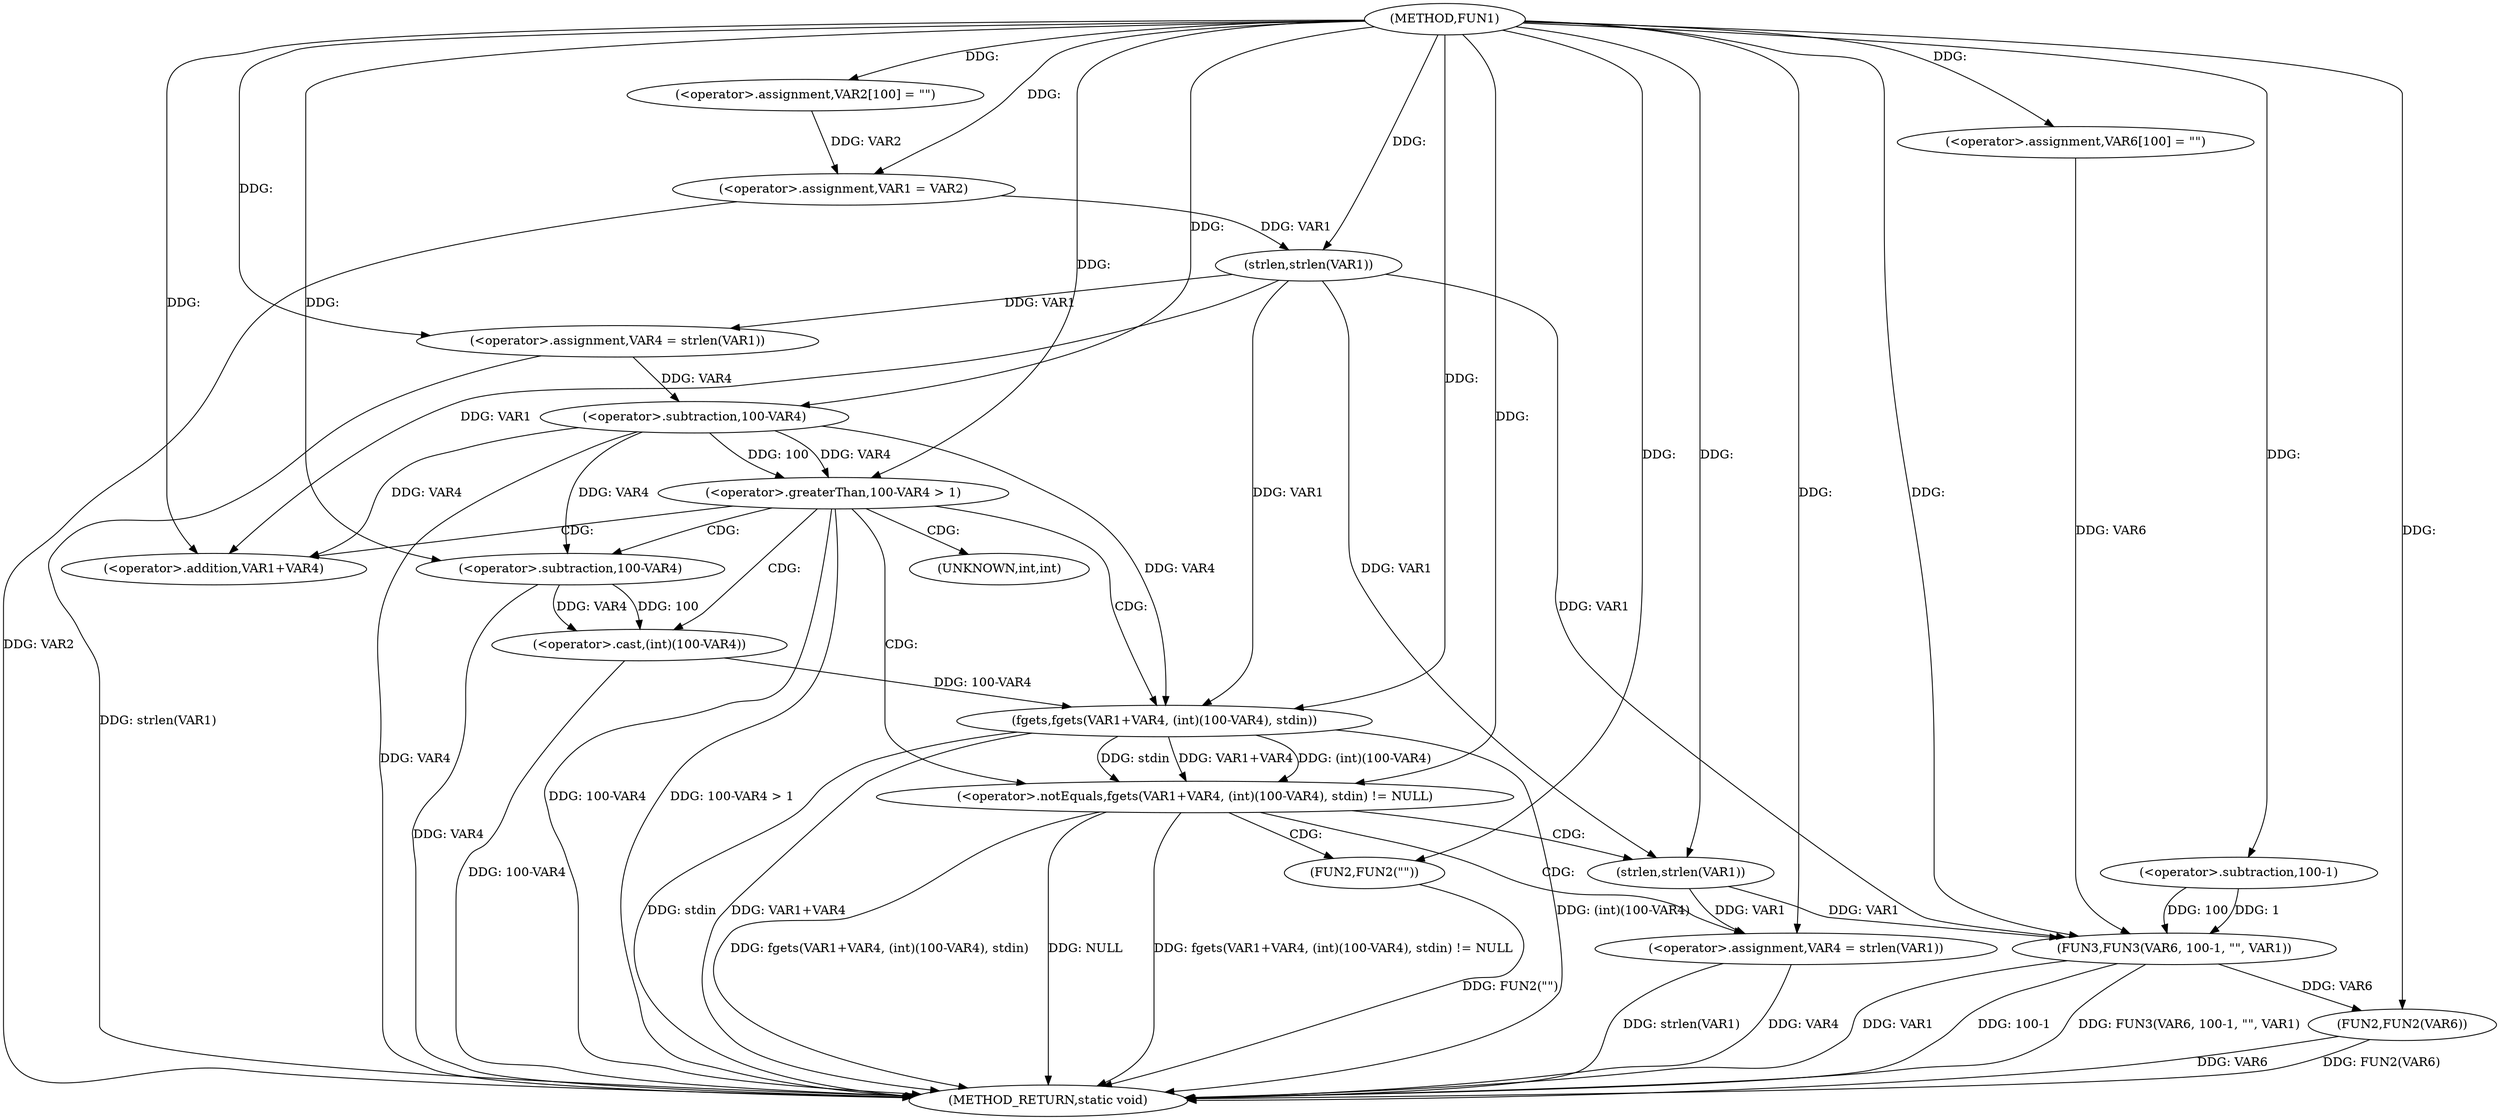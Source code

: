digraph FUN1 {  
"1000100" [label = "(METHOD,FUN1)" ]
"1000164" [label = "(METHOD_RETURN,static void)" ]
"1000104" [label = "(<operator>.assignment,VAR2[100] = \"\")" ]
"1000107" [label = "(<operator>.assignment,VAR1 = VAR2)" ]
"1000114" [label = "(<operator>.assignment,VAR4 = strlen(VAR1))" ]
"1000116" [label = "(strlen,strlen(VAR1))" ]
"1000119" [label = "(<operator>.greaterThan,100-VAR4 > 1)" ]
"1000120" [label = "(<operator>.subtraction,100-VAR4)" ]
"1000126" [label = "(<operator>.notEquals,fgets(VAR1+VAR4, (int)(100-VAR4), stdin) != NULL)" ]
"1000127" [label = "(fgets,fgets(VAR1+VAR4, (int)(100-VAR4), stdin))" ]
"1000128" [label = "(<operator>.addition,VAR1+VAR4)" ]
"1000131" [label = "(<operator>.cast,(int)(100-VAR4))" ]
"1000133" [label = "(<operator>.subtraction,100-VAR4)" ]
"1000139" [label = "(<operator>.assignment,VAR4 = strlen(VAR1))" ]
"1000141" [label = "(strlen,strlen(VAR1))" ]
"1000146" [label = "(FUN2,FUN2(\"\"))" ]
"1000152" [label = "(<operator>.assignment,VAR6[100] = \"\")" ]
"1000155" [label = "(FUN3,FUN3(VAR6, 100-1, \"\", VAR1))" ]
"1000157" [label = "(<operator>.subtraction,100-1)" ]
"1000162" [label = "(FUN2,FUN2(VAR6))" ]
"1000132" [label = "(UNKNOWN,int,int)" ]
  "1000126" -> "1000164"  [ label = "DDG: fgets(VAR1+VAR4, (int)(100-VAR4), stdin) != NULL"] 
  "1000155" -> "1000164"  [ label = "DDG: 100-1"] 
  "1000155" -> "1000164"  [ label = "DDG: FUN3(VAR6, 100-1, \"\", VAR1)"] 
  "1000126" -> "1000164"  [ label = "DDG: fgets(VAR1+VAR4, (int)(100-VAR4), stdin)"] 
  "1000131" -> "1000164"  [ label = "DDG: 100-VAR4"] 
  "1000127" -> "1000164"  [ label = "DDG: VAR1+VAR4"] 
  "1000119" -> "1000164"  [ label = "DDG: 100-VAR4 > 1"] 
  "1000127" -> "1000164"  [ label = "DDG: (int)(100-VAR4)"] 
  "1000139" -> "1000164"  [ label = "DDG: strlen(VAR1)"] 
  "1000139" -> "1000164"  [ label = "DDG: VAR4"] 
  "1000133" -> "1000164"  [ label = "DDG: VAR4"] 
  "1000119" -> "1000164"  [ label = "DDG: 100-VAR4"] 
  "1000127" -> "1000164"  [ label = "DDG: stdin"] 
  "1000120" -> "1000164"  [ label = "DDG: VAR4"] 
  "1000162" -> "1000164"  [ label = "DDG: VAR6"] 
  "1000162" -> "1000164"  [ label = "DDG: FUN2(VAR6)"] 
  "1000146" -> "1000164"  [ label = "DDG: FUN2(\"\")"] 
  "1000155" -> "1000164"  [ label = "DDG: VAR1"] 
  "1000114" -> "1000164"  [ label = "DDG: strlen(VAR1)"] 
  "1000126" -> "1000164"  [ label = "DDG: NULL"] 
  "1000107" -> "1000164"  [ label = "DDG: VAR2"] 
  "1000100" -> "1000104"  [ label = "DDG: "] 
  "1000104" -> "1000107"  [ label = "DDG: VAR2"] 
  "1000100" -> "1000107"  [ label = "DDG: "] 
  "1000116" -> "1000114"  [ label = "DDG: VAR1"] 
  "1000100" -> "1000114"  [ label = "DDG: "] 
  "1000107" -> "1000116"  [ label = "DDG: VAR1"] 
  "1000100" -> "1000116"  [ label = "DDG: "] 
  "1000120" -> "1000119"  [ label = "DDG: 100"] 
  "1000120" -> "1000119"  [ label = "DDG: VAR4"] 
  "1000100" -> "1000120"  [ label = "DDG: "] 
  "1000114" -> "1000120"  [ label = "DDG: VAR4"] 
  "1000100" -> "1000119"  [ label = "DDG: "] 
  "1000127" -> "1000126"  [ label = "DDG: VAR1+VAR4"] 
  "1000127" -> "1000126"  [ label = "DDG: (int)(100-VAR4)"] 
  "1000127" -> "1000126"  [ label = "DDG: stdin"] 
  "1000116" -> "1000127"  [ label = "DDG: VAR1"] 
  "1000100" -> "1000127"  [ label = "DDG: "] 
  "1000120" -> "1000127"  [ label = "DDG: VAR4"] 
  "1000116" -> "1000128"  [ label = "DDG: VAR1"] 
  "1000100" -> "1000128"  [ label = "DDG: "] 
  "1000120" -> "1000128"  [ label = "DDG: VAR4"] 
  "1000131" -> "1000127"  [ label = "DDG: 100-VAR4"] 
  "1000133" -> "1000131"  [ label = "DDG: 100"] 
  "1000133" -> "1000131"  [ label = "DDG: VAR4"] 
  "1000100" -> "1000133"  [ label = "DDG: "] 
  "1000120" -> "1000133"  [ label = "DDG: VAR4"] 
  "1000100" -> "1000126"  [ label = "DDG: "] 
  "1000141" -> "1000139"  [ label = "DDG: VAR1"] 
  "1000100" -> "1000139"  [ label = "DDG: "] 
  "1000100" -> "1000141"  [ label = "DDG: "] 
  "1000116" -> "1000141"  [ label = "DDG: VAR1"] 
  "1000100" -> "1000146"  [ label = "DDG: "] 
  "1000100" -> "1000152"  [ label = "DDG: "] 
  "1000152" -> "1000155"  [ label = "DDG: VAR6"] 
  "1000100" -> "1000155"  [ label = "DDG: "] 
  "1000157" -> "1000155"  [ label = "DDG: 100"] 
  "1000157" -> "1000155"  [ label = "DDG: 1"] 
  "1000100" -> "1000157"  [ label = "DDG: "] 
  "1000116" -> "1000155"  [ label = "DDG: VAR1"] 
  "1000141" -> "1000155"  [ label = "DDG: VAR1"] 
  "1000155" -> "1000162"  [ label = "DDG: VAR6"] 
  "1000100" -> "1000162"  [ label = "DDG: "] 
  "1000119" -> "1000132"  [ label = "CDG: "] 
  "1000119" -> "1000128"  [ label = "CDG: "] 
  "1000119" -> "1000131"  [ label = "CDG: "] 
  "1000119" -> "1000133"  [ label = "CDG: "] 
  "1000119" -> "1000127"  [ label = "CDG: "] 
  "1000119" -> "1000126"  [ label = "CDG: "] 
  "1000126" -> "1000141"  [ label = "CDG: "] 
  "1000126" -> "1000139"  [ label = "CDG: "] 
  "1000126" -> "1000146"  [ label = "CDG: "] 
}
